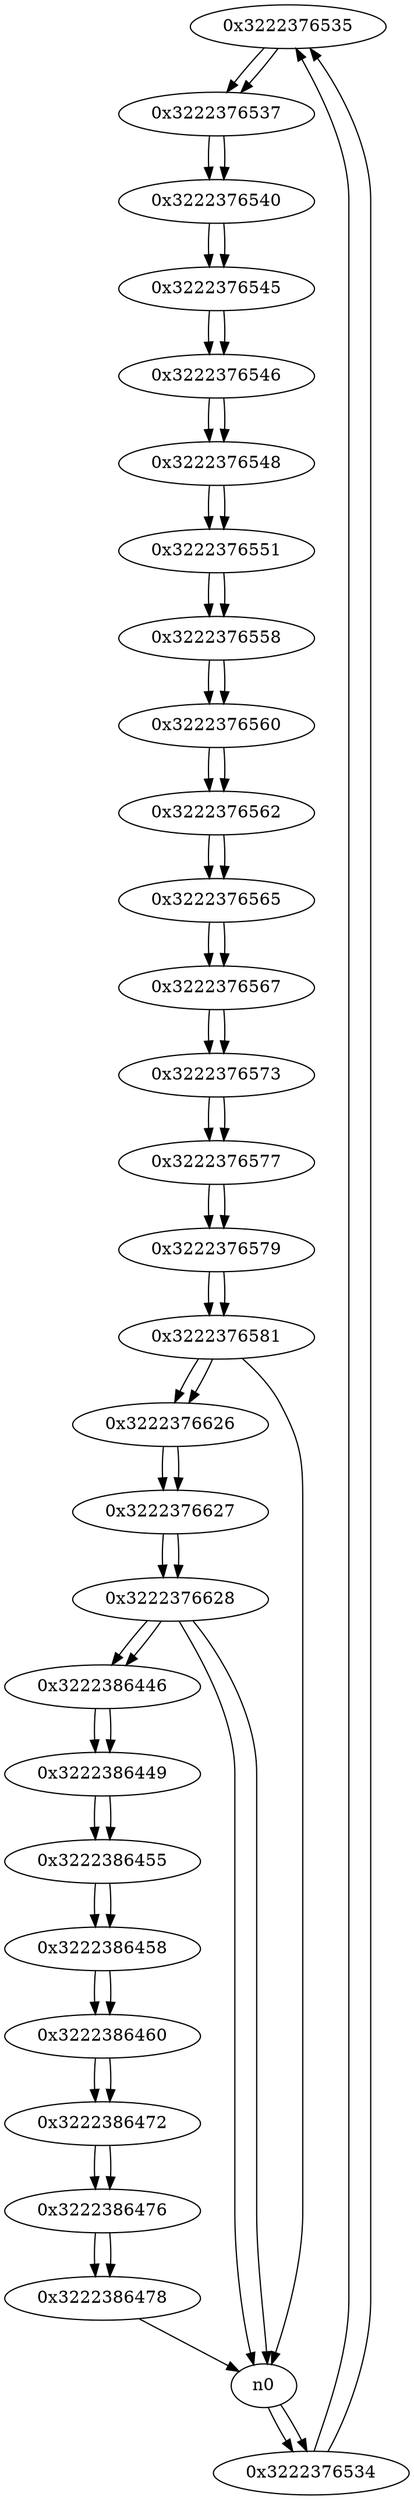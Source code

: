 digraph G{
/* nodes */
  n1 [label="0x3222376535"]
  n2 [label="0x3222376537"]
  n3 [label="0x3222376540"]
  n4 [label="0x3222376534"]
  n5 [label="0x3222376545"]
  n6 [label="0x3222376546"]
  n7 [label="0x3222376548"]
  n8 [label="0x3222376551"]
  n9 [label="0x3222376558"]
  n10 [label="0x3222376560"]
  n11 [label="0x3222376562"]
  n12 [label="0x3222376565"]
  n13 [label="0x3222376567"]
  n14 [label="0x3222376573"]
  n15 [label="0x3222376577"]
  n16 [label="0x3222376579"]
  n17 [label="0x3222376581"]
  n18 [label="0x3222376626"]
  n19 [label="0x3222376627"]
  n20 [label="0x3222376628"]
  n21 [label="0x3222386446"]
  n22 [label="0x3222386449"]
  n23 [label="0x3222386455"]
  n24 [label="0x3222386458"]
  n25 [label="0x3222386460"]
  n26 [label="0x3222386472"]
  n27 [label="0x3222386476"]
  n28 [label="0x3222386478"]
/* edges */
n1 -> n2;
n4 -> n1;
n2 -> n3;
n1 -> n2;
n3 -> n5;
n2 -> n3;
n4 -> n1;
n0 -> n4;
n0 -> n4;
n5 -> n6;
n3 -> n5;
n6 -> n7;
n5 -> n6;
n7 -> n8;
n6 -> n7;
n8 -> n9;
n7 -> n8;
n9 -> n10;
n8 -> n9;
n10 -> n11;
n9 -> n10;
n11 -> n12;
n10 -> n11;
n12 -> n13;
n11 -> n12;
n13 -> n14;
n12 -> n13;
n14 -> n15;
n13 -> n14;
n15 -> n16;
n14 -> n15;
n16 -> n17;
n15 -> n16;
n17 -> n18;
n17 -> n0;
n16 -> n17;
n18 -> n19;
n17 -> n18;
n19 -> n20;
n18 -> n19;
n20 -> n21;
n20 -> n0;
n20 -> n0;
n19 -> n20;
n21 -> n22;
n20 -> n21;
n22 -> n23;
n21 -> n22;
n23 -> n24;
n22 -> n23;
n24 -> n25;
n23 -> n24;
n25 -> n26;
n24 -> n25;
n26 -> n27;
n25 -> n26;
n27 -> n28;
n26 -> n27;
n28 -> n0;
n27 -> n28;
}
